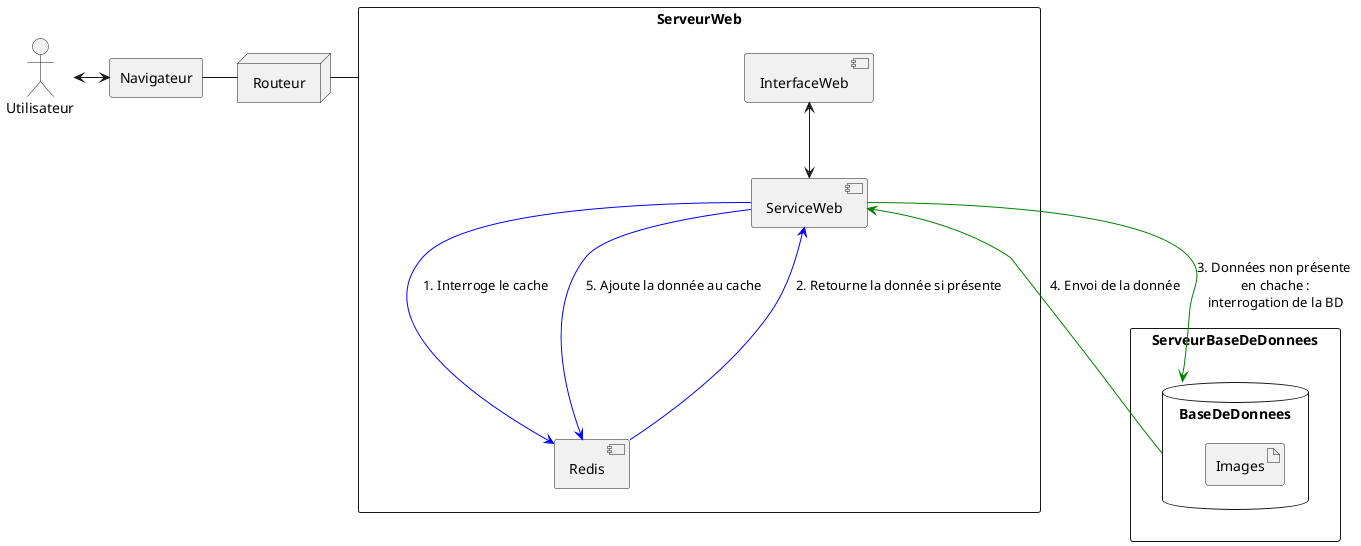 @startuml


rectangle "ServeurWeb"  as WS{
    component InterfaceWeb as IW
    component ServiceWeb as Service
    component Redis as Cache
}

node Routeur

rectangle "Navigateur"  as WB {

}


rectangle "ServeurBaseDeDonnees"  as DS{
    database BaseDeDonnees as database {
        artifact Images
    }
}


actor Utilisateur as User



User <-right-> WB

WB -right- Routeur
Routeur -right- WS

IW <--> Service
Service --> Cache #blue: "1. Interroge le cache"
Cache --> Service #blue: "2. Retourne la donnée si présente"
Service --> Cache #blue: "5. Ajoute la donnée au cache"


Service <-- database #green: "4. Envoi de la donnée"
Service --> database #green: "3. Données non présente \nen chache :\ninterrogation de la BD"


@enduml